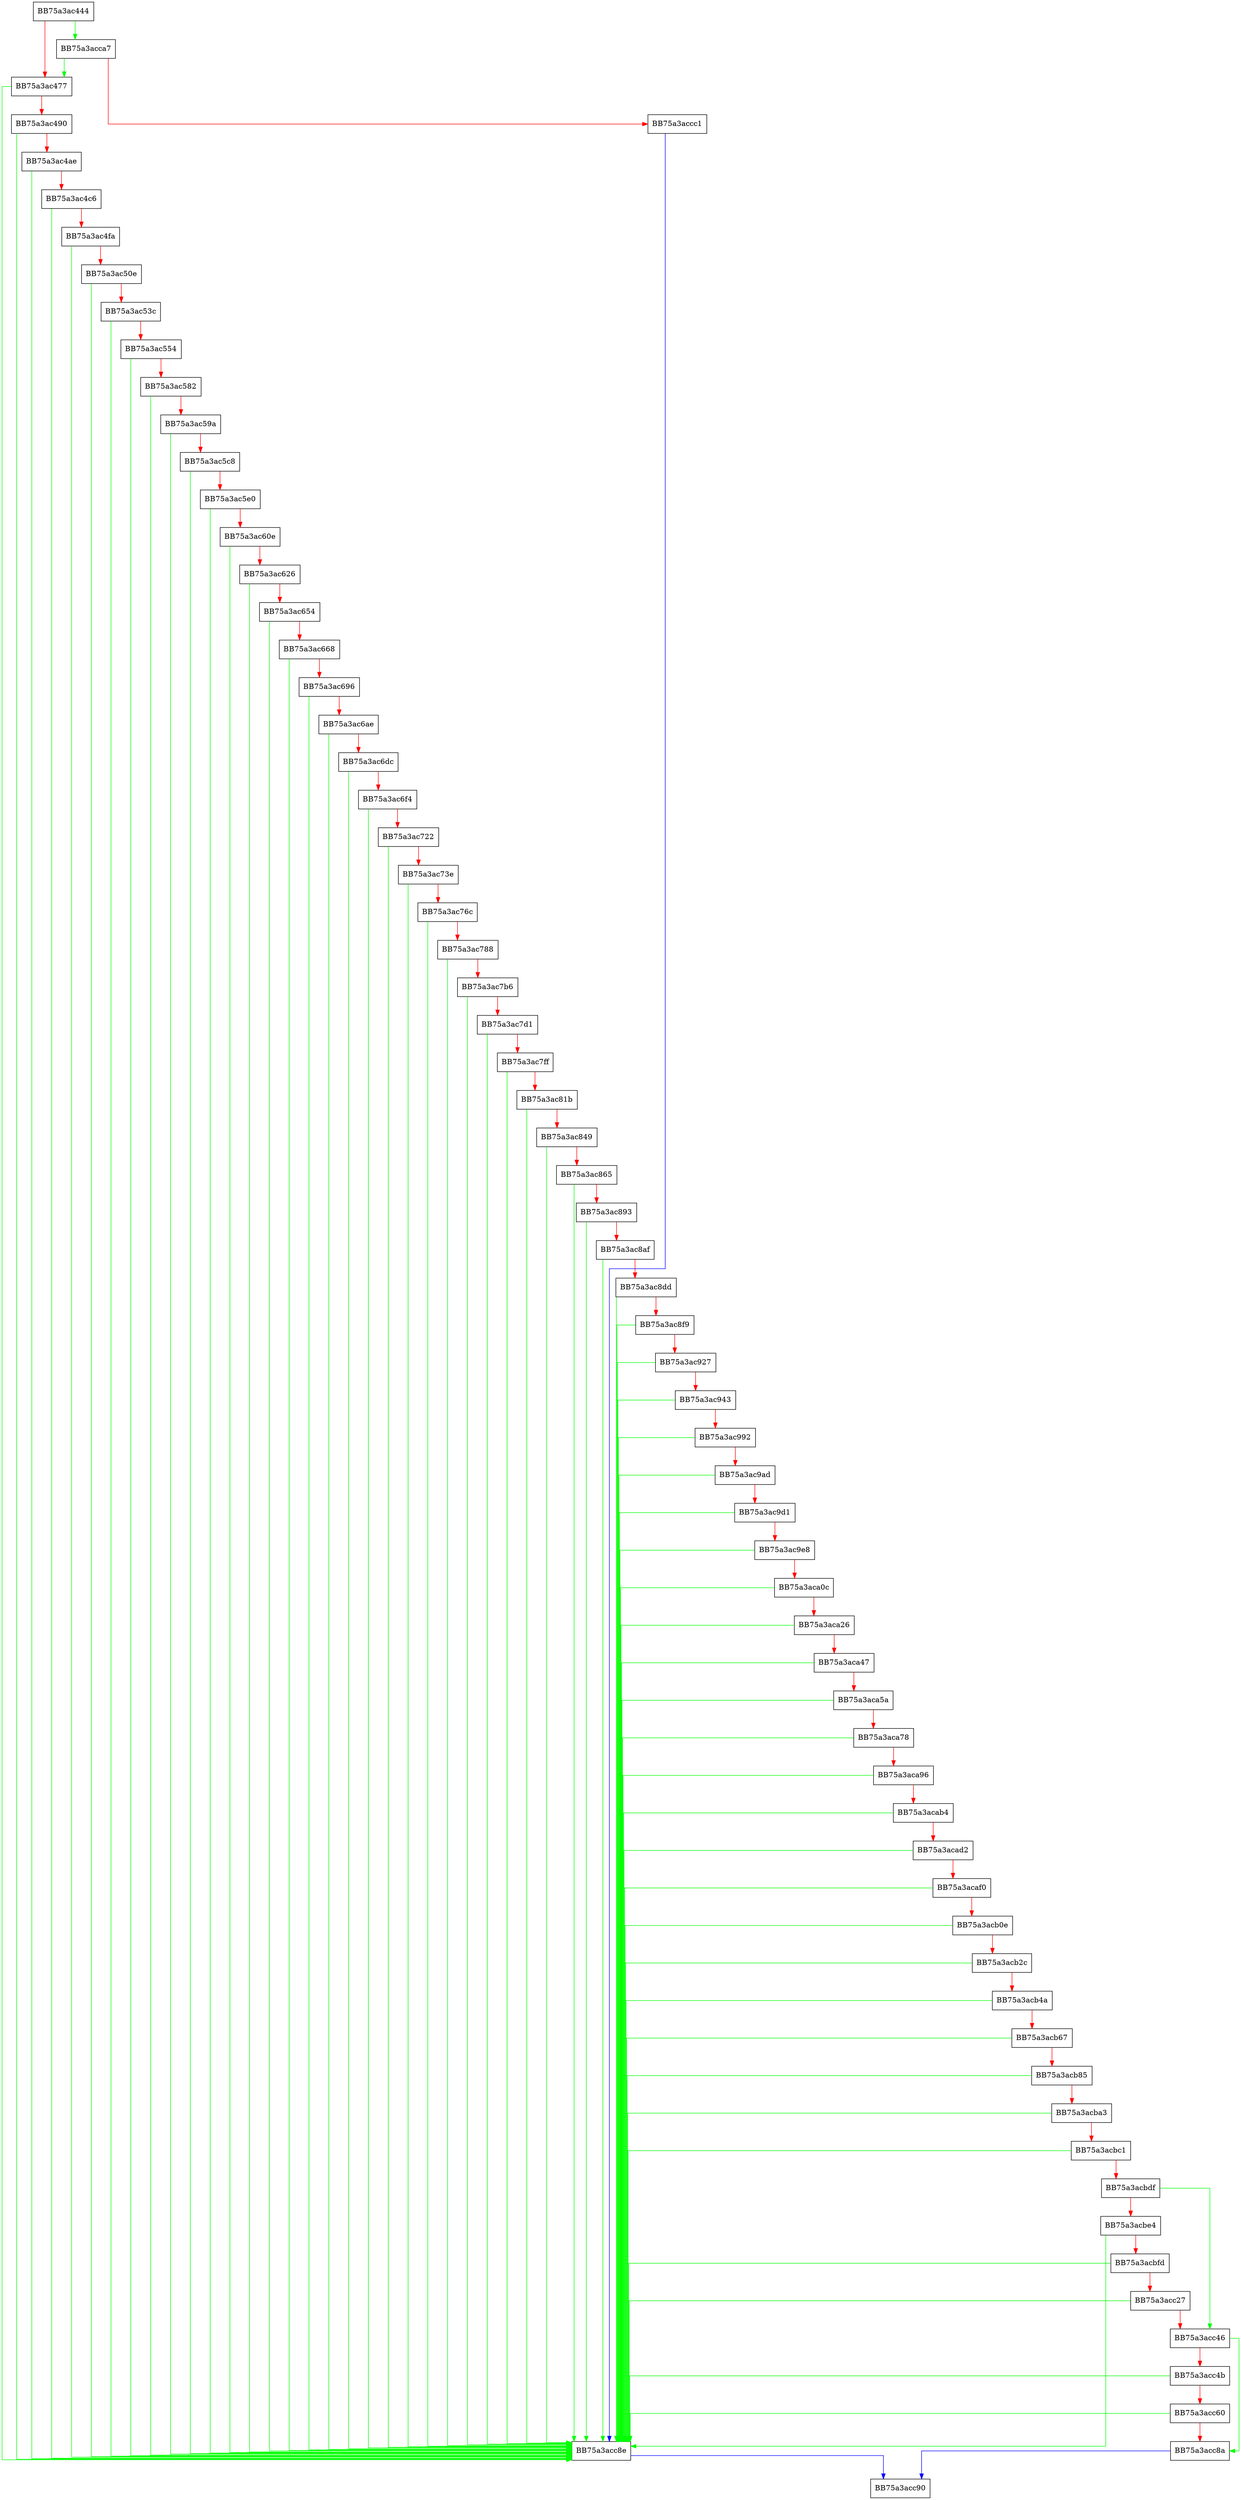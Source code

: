 digraph declareGlobalProperties {
  node [shape="box"];
  graph [splines=ortho];
  BB75a3ac444 -> BB75a3acca7 [color="green"];
  BB75a3ac444 -> BB75a3ac477 [color="red"];
  BB75a3ac477 -> BB75a3acc8e [color="green"];
  BB75a3ac477 -> BB75a3ac490 [color="red"];
  BB75a3ac490 -> BB75a3acc8e [color="green"];
  BB75a3ac490 -> BB75a3ac4ae [color="red"];
  BB75a3ac4ae -> BB75a3acc8e [color="green"];
  BB75a3ac4ae -> BB75a3ac4c6 [color="red"];
  BB75a3ac4c6 -> BB75a3acc8e [color="green"];
  BB75a3ac4c6 -> BB75a3ac4fa [color="red"];
  BB75a3ac4fa -> BB75a3acc8e [color="green"];
  BB75a3ac4fa -> BB75a3ac50e [color="red"];
  BB75a3ac50e -> BB75a3acc8e [color="green"];
  BB75a3ac50e -> BB75a3ac53c [color="red"];
  BB75a3ac53c -> BB75a3acc8e [color="green"];
  BB75a3ac53c -> BB75a3ac554 [color="red"];
  BB75a3ac554 -> BB75a3acc8e [color="green"];
  BB75a3ac554 -> BB75a3ac582 [color="red"];
  BB75a3ac582 -> BB75a3acc8e [color="green"];
  BB75a3ac582 -> BB75a3ac59a [color="red"];
  BB75a3ac59a -> BB75a3acc8e [color="green"];
  BB75a3ac59a -> BB75a3ac5c8 [color="red"];
  BB75a3ac5c8 -> BB75a3acc8e [color="green"];
  BB75a3ac5c8 -> BB75a3ac5e0 [color="red"];
  BB75a3ac5e0 -> BB75a3acc8e [color="green"];
  BB75a3ac5e0 -> BB75a3ac60e [color="red"];
  BB75a3ac60e -> BB75a3acc8e [color="green"];
  BB75a3ac60e -> BB75a3ac626 [color="red"];
  BB75a3ac626 -> BB75a3acc8e [color="green"];
  BB75a3ac626 -> BB75a3ac654 [color="red"];
  BB75a3ac654 -> BB75a3acc8e [color="green"];
  BB75a3ac654 -> BB75a3ac668 [color="red"];
  BB75a3ac668 -> BB75a3acc8e [color="green"];
  BB75a3ac668 -> BB75a3ac696 [color="red"];
  BB75a3ac696 -> BB75a3acc8e [color="green"];
  BB75a3ac696 -> BB75a3ac6ae [color="red"];
  BB75a3ac6ae -> BB75a3acc8e [color="green"];
  BB75a3ac6ae -> BB75a3ac6dc [color="red"];
  BB75a3ac6dc -> BB75a3acc8e [color="green"];
  BB75a3ac6dc -> BB75a3ac6f4 [color="red"];
  BB75a3ac6f4 -> BB75a3acc8e [color="green"];
  BB75a3ac6f4 -> BB75a3ac722 [color="red"];
  BB75a3ac722 -> BB75a3acc8e [color="green"];
  BB75a3ac722 -> BB75a3ac73e [color="red"];
  BB75a3ac73e -> BB75a3acc8e [color="green"];
  BB75a3ac73e -> BB75a3ac76c [color="red"];
  BB75a3ac76c -> BB75a3acc8e [color="green"];
  BB75a3ac76c -> BB75a3ac788 [color="red"];
  BB75a3ac788 -> BB75a3acc8e [color="green"];
  BB75a3ac788 -> BB75a3ac7b6 [color="red"];
  BB75a3ac7b6 -> BB75a3acc8e [color="green"];
  BB75a3ac7b6 -> BB75a3ac7d1 [color="red"];
  BB75a3ac7d1 -> BB75a3acc8e [color="green"];
  BB75a3ac7d1 -> BB75a3ac7ff [color="red"];
  BB75a3ac7ff -> BB75a3acc8e [color="green"];
  BB75a3ac7ff -> BB75a3ac81b [color="red"];
  BB75a3ac81b -> BB75a3acc8e [color="green"];
  BB75a3ac81b -> BB75a3ac849 [color="red"];
  BB75a3ac849 -> BB75a3acc8e [color="green"];
  BB75a3ac849 -> BB75a3ac865 [color="red"];
  BB75a3ac865 -> BB75a3acc8e [color="green"];
  BB75a3ac865 -> BB75a3ac893 [color="red"];
  BB75a3ac893 -> BB75a3acc8e [color="green"];
  BB75a3ac893 -> BB75a3ac8af [color="red"];
  BB75a3ac8af -> BB75a3acc8e [color="green"];
  BB75a3ac8af -> BB75a3ac8dd [color="red"];
  BB75a3ac8dd -> BB75a3acc8e [color="green"];
  BB75a3ac8dd -> BB75a3ac8f9 [color="red"];
  BB75a3ac8f9 -> BB75a3acc8e [color="green"];
  BB75a3ac8f9 -> BB75a3ac927 [color="red"];
  BB75a3ac927 -> BB75a3acc8e [color="green"];
  BB75a3ac927 -> BB75a3ac943 [color="red"];
  BB75a3ac943 -> BB75a3acc8e [color="green"];
  BB75a3ac943 -> BB75a3ac992 [color="red"];
  BB75a3ac992 -> BB75a3acc8e [color="green"];
  BB75a3ac992 -> BB75a3ac9ad [color="red"];
  BB75a3ac9ad -> BB75a3acc8e [color="green"];
  BB75a3ac9ad -> BB75a3ac9d1 [color="red"];
  BB75a3ac9d1 -> BB75a3acc8e [color="green"];
  BB75a3ac9d1 -> BB75a3ac9e8 [color="red"];
  BB75a3ac9e8 -> BB75a3acc8e [color="green"];
  BB75a3ac9e8 -> BB75a3aca0c [color="red"];
  BB75a3aca0c -> BB75a3acc8e [color="green"];
  BB75a3aca0c -> BB75a3aca26 [color="red"];
  BB75a3aca26 -> BB75a3acc8e [color="green"];
  BB75a3aca26 -> BB75a3aca47 [color="red"];
  BB75a3aca47 -> BB75a3acc8e [color="green"];
  BB75a3aca47 -> BB75a3aca5a [color="red"];
  BB75a3aca5a -> BB75a3acc8e [color="green"];
  BB75a3aca5a -> BB75a3aca78 [color="red"];
  BB75a3aca78 -> BB75a3acc8e [color="green"];
  BB75a3aca78 -> BB75a3aca96 [color="red"];
  BB75a3aca96 -> BB75a3acc8e [color="green"];
  BB75a3aca96 -> BB75a3acab4 [color="red"];
  BB75a3acab4 -> BB75a3acc8e [color="green"];
  BB75a3acab4 -> BB75a3acad2 [color="red"];
  BB75a3acad2 -> BB75a3acc8e [color="green"];
  BB75a3acad2 -> BB75a3acaf0 [color="red"];
  BB75a3acaf0 -> BB75a3acc8e [color="green"];
  BB75a3acaf0 -> BB75a3acb0e [color="red"];
  BB75a3acb0e -> BB75a3acc8e [color="green"];
  BB75a3acb0e -> BB75a3acb2c [color="red"];
  BB75a3acb2c -> BB75a3acc8e [color="green"];
  BB75a3acb2c -> BB75a3acb4a [color="red"];
  BB75a3acb4a -> BB75a3acc8e [color="green"];
  BB75a3acb4a -> BB75a3acb67 [color="red"];
  BB75a3acb67 -> BB75a3acc8e [color="green"];
  BB75a3acb67 -> BB75a3acb85 [color="red"];
  BB75a3acb85 -> BB75a3acc8e [color="green"];
  BB75a3acb85 -> BB75a3acba3 [color="red"];
  BB75a3acba3 -> BB75a3acc8e [color="green"];
  BB75a3acba3 -> BB75a3acbc1 [color="red"];
  BB75a3acbc1 -> BB75a3acc8e [color="green"];
  BB75a3acbc1 -> BB75a3acbdf [color="red"];
  BB75a3acbdf -> BB75a3acc46 [color="green"];
  BB75a3acbdf -> BB75a3acbe4 [color="red"];
  BB75a3acbe4 -> BB75a3acc8e [color="green"];
  BB75a3acbe4 -> BB75a3acbfd [color="red"];
  BB75a3acbfd -> BB75a3acc8e [color="green"];
  BB75a3acbfd -> BB75a3acc27 [color="red"];
  BB75a3acc27 -> BB75a3acc8e [color="green"];
  BB75a3acc27 -> BB75a3acc46 [color="red"];
  BB75a3acc46 -> BB75a3acc8a [color="green"];
  BB75a3acc46 -> BB75a3acc4b [color="red"];
  BB75a3acc4b -> BB75a3acc8e [color="green"];
  BB75a3acc4b -> BB75a3acc60 [color="red"];
  BB75a3acc60 -> BB75a3acc8e [color="green"];
  BB75a3acc60 -> BB75a3acc8a [color="red"];
  BB75a3acc8a -> BB75a3acc90 [color="blue"];
  BB75a3acc8e -> BB75a3acc90 [color="blue"];
  BB75a3acca7 -> BB75a3ac477 [color="green"];
  BB75a3acca7 -> BB75a3accc1 [color="red"];
  BB75a3accc1 -> BB75a3acc8e [color="blue"];
}